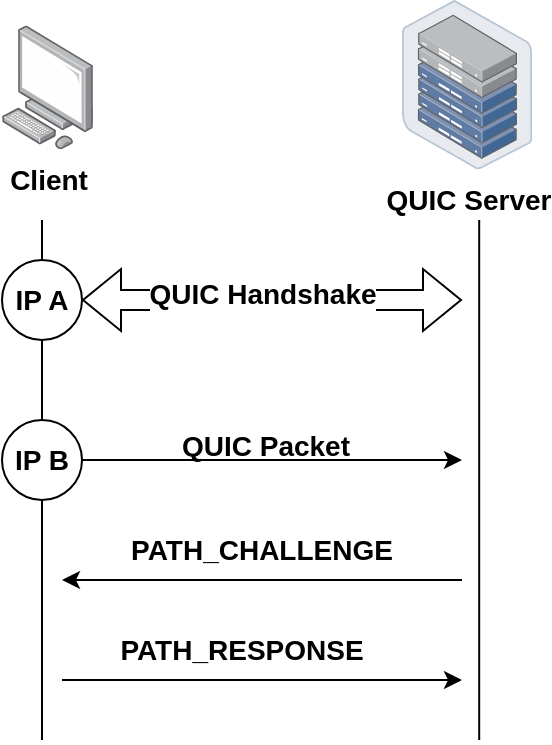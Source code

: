 <mxfile version="24.1.0" type="device">
  <diagram name="第 1 页" id="APfV8ooJw2_cbSdh15V-">
    <mxGraphModel dx="1098" dy="511" grid="1" gridSize="10" guides="1" tooltips="1" connect="1" arrows="1" fold="1" page="1" pageScale="1" pageWidth="827" pageHeight="1169" math="0" shadow="0">
      <root>
        <mxCell id="0" />
        <mxCell id="1" parent="0" />
        <mxCell id="X8yF9a7k6hh9vaFm_Xc7-1" value="&lt;font style=&quot;font-size: 14px;&quot;&gt;&lt;b&gt;Client&lt;/b&gt;&lt;/font&gt;" style="image;points=[];aspect=fixed;html=1;align=center;shadow=0;dashed=0;image=img/lib/allied_telesis/computer_and_terminals/Personal_Computer.svg;" vertex="1" parent="1">
          <mxGeometry x="130" y="122.8" width="45.6" height="61.8" as="geometry" />
        </mxCell>
        <mxCell id="X8yF9a7k6hh9vaFm_Xc7-2" value="&lt;font style=&quot;font-size: 14px;&quot;&gt;&lt;b&gt;QUIC Server&lt;/b&gt;&lt;/font&gt;" style="image;points=[];aspect=fixed;html=1;align=center;shadow=0;dashed=0;image=img/lib/allied_telesis/storage/Datacenter_Server_Half_Rack_ToR.svg;" vertex="1" parent="1">
          <mxGeometry x="330" y="110" width="65.11" height="84.6" as="geometry" />
        </mxCell>
        <mxCell id="X8yF9a7k6hh9vaFm_Xc7-4" value="" style="endArrow=none;html=1;rounded=0;" edge="1" parent="1" source="X8yF9a7k6hh9vaFm_Xc7-11">
          <mxGeometry width="50" height="50" relative="1" as="geometry">
            <mxPoint x="150" y="220" as="sourcePoint" />
            <mxPoint x="150" y="480" as="targetPoint" />
          </mxGeometry>
        </mxCell>
        <mxCell id="X8yF9a7k6hh9vaFm_Xc7-5" value="" style="endArrow=none;html=1;rounded=0;" edge="1" parent="1">
          <mxGeometry width="50" height="50" relative="1" as="geometry">
            <mxPoint x="368.6" y="220" as="sourcePoint" />
            <mxPoint x="368.6" y="480" as="targetPoint" />
          </mxGeometry>
        </mxCell>
        <mxCell id="X8yF9a7k6hh9vaFm_Xc7-6" value="" style="shape=flexArrow;endArrow=classic;startArrow=classic;html=1;rounded=0;" edge="1" parent="1">
          <mxGeometry width="100" height="100" relative="1" as="geometry">
            <mxPoint x="170" y="260" as="sourcePoint" />
            <mxPoint x="360" y="260" as="targetPoint" />
          </mxGeometry>
        </mxCell>
        <mxCell id="X8yF9a7k6hh9vaFm_Xc7-7" value="&lt;font style=&quot;font-size: 14px;&quot;&gt;&lt;b&gt;QUIC Handshake&lt;/b&gt;&lt;/font&gt;" style="edgeLabel;html=1;align=center;verticalAlign=middle;resizable=0;points=[];" vertex="1" connectable="0" parent="X8yF9a7k6hh9vaFm_Xc7-6">
          <mxGeometry x="-0.053" y="3" relative="1" as="geometry">
            <mxPoint as="offset" />
          </mxGeometry>
        </mxCell>
        <mxCell id="X8yF9a7k6hh9vaFm_Xc7-9" value="" style="endArrow=none;html=1;rounded=0;" edge="1" parent="1" target="X8yF9a7k6hh9vaFm_Xc7-8">
          <mxGeometry width="50" height="50" relative="1" as="geometry">
            <mxPoint x="150" y="220" as="sourcePoint" />
            <mxPoint x="150" y="480" as="targetPoint" />
          </mxGeometry>
        </mxCell>
        <mxCell id="X8yF9a7k6hh9vaFm_Xc7-8" value="&lt;font style=&quot;font-size: 14px;&quot;&gt;&lt;b&gt;IP A&lt;/b&gt;&lt;/font&gt;" style="ellipse;whiteSpace=wrap;html=1;" vertex="1" parent="1">
          <mxGeometry x="130" y="240" width="40" height="40" as="geometry" />
        </mxCell>
        <mxCell id="X8yF9a7k6hh9vaFm_Xc7-12" value="" style="endArrow=none;html=1;rounded=0;" edge="1" parent="1" source="X8yF9a7k6hh9vaFm_Xc7-8" target="X8yF9a7k6hh9vaFm_Xc7-11">
          <mxGeometry width="50" height="50" relative="1" as="geometry">
            <mxPoint x="150" y="280" as="sourcePoint" />
            <mxPoint x="150" y="480" as="targetPoint" />
          </mxGeometry>
        </mxCell>
        <mxCell id="X8yF9a7k6hh9vaFm_Xc7-11" value="&lt;font style=&quot;font-size: 14px;&quot;&gt;&lt;b&gt;IP B&lt;/b&gt;&lt;/font&gt;" style="ellipse;whiteSpace=wrap;html=1;" vertex="1" parent="1">
          <mxGeometry x="130" y="320" width="40" height="40" as="geometry" />
        </mxCell>
        <mxCell id="X8yF9a7k6hh9vaFm_Xc7-13" value="" style="endArrow=classic;html=1;rounded=0;exitX=1;exitY=0.5;exitDx=0;exitDy=0;" edge="1" parent="1" source="X8yF9a7k6hh9vaFm_Xc7-11">
          <mxGeometry width="50" height="50" relative="1" as="geometry">
            <mxPoint x="260" y="370" as="sourcePoint" />
            <mxPoint x="360" y="340" as="targetPoint" />
          </mxGeometry>
        </mxCell>
        <mxCell id="X8yF9a7k6hh9vaFm_Xc7-14" value="&lt;font style=&quot;font-size: 14px;&quot;&gt;&lt;b&gt;QUIC Packet&lt;/b&gt;&lt;/font&gt;" style="text;html=1;align=center;verticalAlign=middle;whiteSpace=wrap;rounded=0;" vertex="1" parent="1">
          <mxGeometry x="217" y="318" width="90" height="30" as="geometry" />
        </mxCell>
        <mxCell id="X8yF9a7k6hh9vaFm_Xc7-15" value="" style="endArrow=classic;html=1;rounded=0;" edge="1" parent="1">
          <mxGeometry width="50" height="50" relative="1" as="geometry">
            <mxPoint x="360" y="400" as="sourcePoint" />
            <mxPoint x="160" y="400" as="targetPoint" />
          </mxGeometry>
        </mxCell>
        <mxCell id="X8yF9a7k6hh9vaFm_Xc7-16" value="&lt;font style=&quot;font-size: 14px;&quot;&gt;&lt;b&gt;PATH_CHALLENGE&lt;/b&gt;&lt;/font&gt;" style="text;html=1;align=center;verticalAlign=middle;whiteSpace=wrap;rounded=0;" vertex="1" parent="1">
          <mxGeometry x="230" y="370" width="60" height="30" as="geometry" />
        </mxCell>
        <mxCell id="X8yF9a7k6hh9vaFm_Xc7-18" value="" style="endArrow=classic;html=1;rounded=0;" edge="1" parent="1">
          <mxGeometry width="50" height="50" relative="1" as="geometry">
            <mxPoint x="160" y="450" as="sourcePoint" />
            <mxPoint x="360" y="450" as="targetPoint" />
          </mxGeometry>
        </mxCell>
        <mxCell id="X8yF9a7k6hh9vaFm_Xc7-19" value="&lt;font style=&quot;font-size: 14px;&quot;&gt;&lt;b&gt;PATH_RESPONSE&lt;/b&gt;&lt;/font&gt;" style="text;html=1;align=center;verticalAlign=middle;whiteSpace=wrap;rounded=0;" vertex="1" parent="1">
          <mxGeometry x="220" y="420" width="60" height="30" as="geometry" />
        </mxCell>
      </root>
    </mxGraphModel>
  </diagram>
</mxfile>
